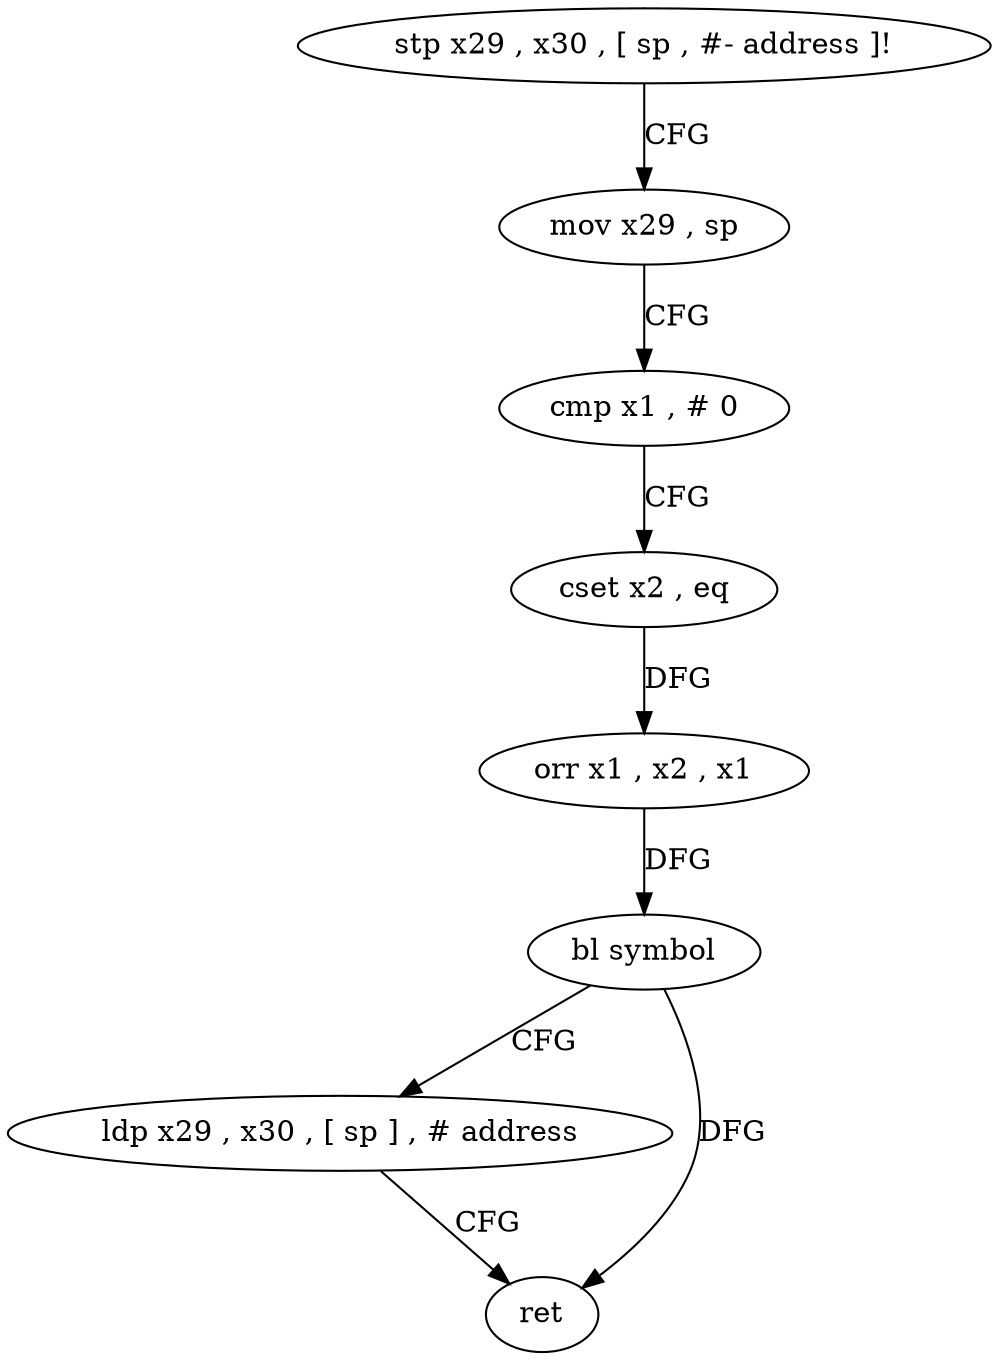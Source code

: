 digraph "func" {
"178008" [label = "stp x29 , x30 , [ sp , #- address ]!" ]
"178012" [label = "mov x29 , sp" ]
"178016" [label = "cmp x1 , # 0" ]
"178020" [label = "cset x2 , eq" ]
"178024" [label = "orr x1 , x2 , x1" ]
"178028" [label = "bl symbol" ]
"178032" [label = "ldp x29 , x30 , [ sp ] , # address" ]
"178036" [label = "ret" ]
"178008" -> "178012" [ label = "CFG" ]
"178012" -> "178016" [ label = "CFG" ]
"178016" -> "178020" [ label = "CFG" ]
"178020" -> "178024" [ label = "DFG" ]
"178024" -> "178028" [ label = "DFG" ]
"178028" -> "178032" [ label = "CFG" ]
"178028" -> "178036" [ label = "DFG" ]
"178032" -> "178036" [ label = "CFG" ]
}
